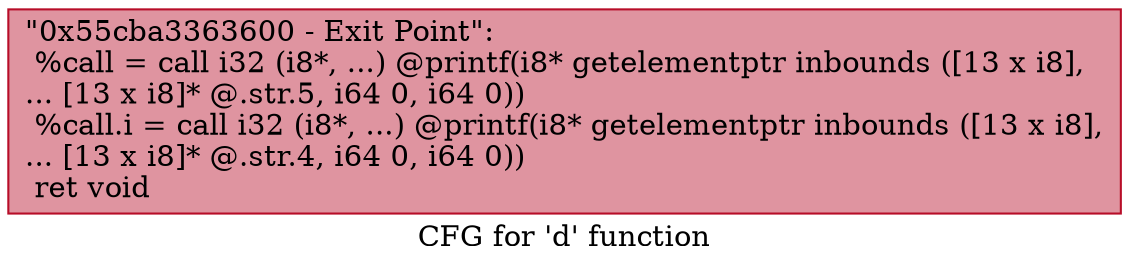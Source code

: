 digraph "CFG for 'd' function" {
	label="CFG for 'd' function";

	Node0x55cba3363600 [shape=record,color="#b70d28ff", style=filled, fillcolor="#b70d2870",label="{\"0x55cba3363600 - Exit Point\":\l  %call = call i32 (i8*, ...) @printf(i8* getelementptr inbounds ([13 x i8],\l... [13 x i8]* @.str.5, i64 0, i64 0))\l  %call.i = call i32 (i8*, ...) @printf(i8* getelementptr inbounds ([13 x i8],\l... [13 x i8]* @.str.4, i64 0, i64 0))\l  ret void\l}"];
}

